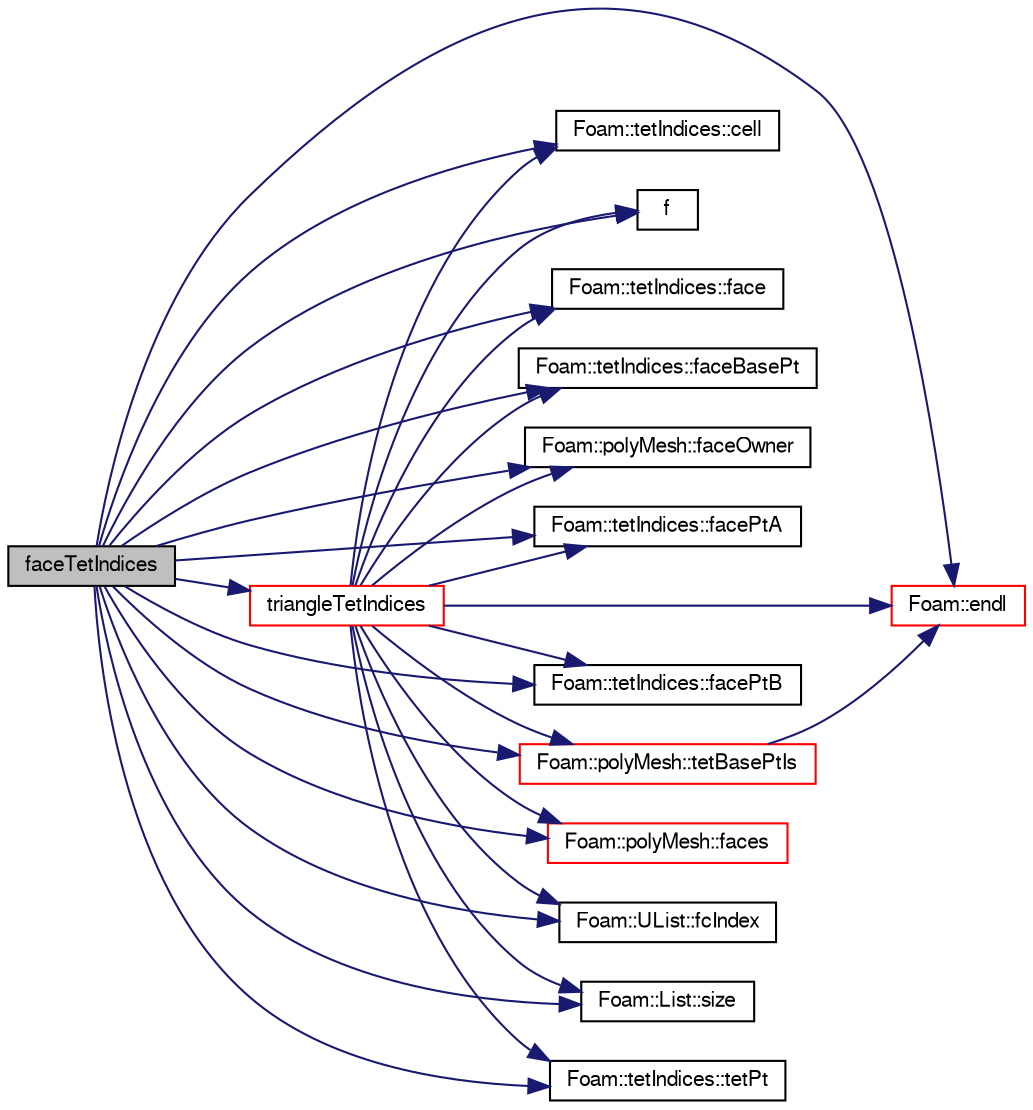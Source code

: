 digraph "faceTetIndices"
{
  bgcolor="transparent";
  edge [fontname="FreeSans",fontsize="10",labelfontname="FreeSans",labelfontsize="10"];
  node [fontname="FreeSans",fontsize="10",shape=record];
  rankdir="LR";
  Node969 [label="faceTetIndices",height=0.2,width=0.4,color="black", fillcolor="grey75", style="filled", fontcolor="black"];
  Node969 -> Node970 [color="midnightblue",fontsize="10",style="solid",fontname="FreeSans"];
  Node970 [label="Foam::tetIndices::cell",height=0.2,width=0.4,color="black",URL="$a27422.html#a2bcfc9f4466dc3989a8c485f61a64c8f",tooltip="Return the cell. "];
  Node969 -> Node971 [color="midnightblue",fontsize="10",style="solid",fontname="FreeSans"];
  Node971 [label="Foam::endl",height=0.2,width=0.4,color="red",URL="$a21124.html#a2db8fe02a0d3909e9351bb4275b23ce4",tooltip="Add newline and flush stream. "];
  Node969 -> Node973 [color="midnightblue",fontsize="10",style="solid",fontname="FreeSans"];
  Node973 [label="f",height=0.2,width=0.4,color="black",URL="$a17900.html#a888be93833ac7a23170555c69c690288"];
  Node969 -> Node974 [color="midnightblue",fontsize="10",style="solid",fontname="FreeSans"];
  Node974 [label="Foam::tetIndices::face",height=0.2,width=0.4,color="black",URL="$a27422.html#a0149bc042585186b7adbd4274389c27d",tooltip="Return the face. "];
  Node969 -> Node975 [color="midnightblue",fontsize="10",style="solid",fontname="FreeSans"];
  Node975 [label="Foam::tetIndices::faceBasePt",height=0.2,width=0.4,color="black",URL="$a27422.html#a97cee79d41f70f290555db9cdd423bc7",tooltip="Return the face base point. "];
  Node969 -> Node976 [color="midnightblue",fontsize="10",style="solid",fontname="FreeSans"];
  Node976 [label="Foam::polyMesh::faceOwner",height=0.2,width=0.4,color="black",URL="$a27410.html#a57752b49bfee23ca1944c3fb0493974f",tooltip="Return face owner. "];
  Node969 -> Node977 [color="midnightblue",fontsize="10",style="solid",fontname="FreeSans"];
  Node977 [label="Foam::tetIndices::facePtA",height=0.2,width=0.4,color="black",URL="$a27422.html#aca188b1811d0b9b21e0e01ba15c8acd5",tooltip="Return face point A. "];
  Node969 -> Node978 [color="midnightblue",fontsize="10",style="solid",fontname="FreeSans"];
  Node978 [label="Foam::tetIndices::facePtB",height=0.2,width=0.4,color="black",URL="$a27422.html#a3e67cf8949132ada28c5883e41899763",tooltip="Return face point B. "];
  Node969 -> Node979 [color="midnightblue",fontsize="10",style="solid",fontname="FreeSans"];
  Node979 [label="Foam::polyMesh::faces",height=0.2,width=0.4,color="red",URL="$a27410.html#a431c0a24765f0bb6d32f6a03ce0e9b57",tooltip="Return raw faces. "];
  Node969 -> Node1021 [color="midnightblue",fontsize="10",style="solid",fontname="FreeSans"];
  Node1021 [label="Foam::UList::fcIndex",height=0.2,width=0.4,color="black",URL="$a25698.html#a512534dbc231b74b95ff84902c1b2087",tooltip="Return the forward circular index, i.e. the next index. "];
  Node969 -> Node1022 [color="midnightblue",fontsize="10",style="solid",fontname="FreeSans"];
  Node1022 [label="Foam::List::size",height=0.2,width=0.4,color="black",URL="$a25694.html#a8a5f6fa29bd4b500caf186f60245b384",tooltip="Override size to be inconsistent with allocated storage. "];
  Node969 -> Node1023 [color="midnightblue",fontsize="10",style="solid",fontname="FreeSans"];
  Node1023 [label="Foam::polyMesh::tetBasePtIs",height=0.2,width=0.4,color="red",URL="$a27410.html#a4a7c8f492ae67f94fd90eed12d6fd79a",tooltip="Return the tetBasePtIs. "];
  Node1023 -> Node971 [color="midnightblue",fontsize="10",style="solid",fontname="FreeSans"];
  Node969 -> Node1066 [color="midnightblue",fontsize="10",style="solid",fontname="FreeSans"];
  Node1066 [label="Foam::tetIndices::tetPt",height=0.2,width=0.4,color="black",URL="$a27422.html#a13f2ab629475782777f9dc4f2174bc51",tooltip="Return the characterising tetPtI. "];
  Node969 -> Node1067 [color="midnightblue",fontsize="10",style="solid",fontname="FreeSans"];
  Node1067 [label="triangleTetIndices",height=0.2,width=0.4,color="red",URL="$a27418.html#a58706d0e14fb9b9a20f1d19ef6671605",tooltip="Return the tet decomposition of the given triangle of the given face. "];
  Node1067 -> Node973 [color="midnightblue",fontsize="10",style="solid",fontname="FreeSans"];
  Node1067 -> Node979 [color="midnightblue",fontsize="10",style="solid",fontname="FreeSans"];
  Node1067 -> Node976 [color="midnightblue",fontsize="10",style="solid",fontname="FreeSans"];
  Node1067 -> Node1023 [color="midnightblue",fontsize="10",style="solid",fontname="FreeSans"];
  Node1067 -> Node971 [color="midnightblue",fontsize="10",style="solid",fontname="FreeSans"];
  Node1067 -> Node1022 [color="midnightblue",fontsize="10",style="solid",fontname="FreeSans"];
  Node1067 -> Node1021 [color="midnightblue",fontsize="10",style="solid",fontname="FreeSans"];
  Node1067 -> Node970 [color="midnightblue",fontsize="10",style="solid",fontname="FreeSans"];
  Node1067 -> Node974 [color="midnightblue",fontsize="10",style="solid",fontname="FreeSans"];
  Node1067 -> Node975 [color="midnightblue",fontsize="10",style="solid",fontname="FreeSans"];
  Node1067 -> Node977 [color="midnightblue",fontsize="10",style="solid",fontname="FreeSans"];
  Node1067 -> Node978 [color="midnightblue",fontsize="10",style="solid",fontname="FreeSans"];
  Node1067 -> Node1066 [color="midnightblue",fontsize="10",style="solid",fontname="FreeSans"];
}
